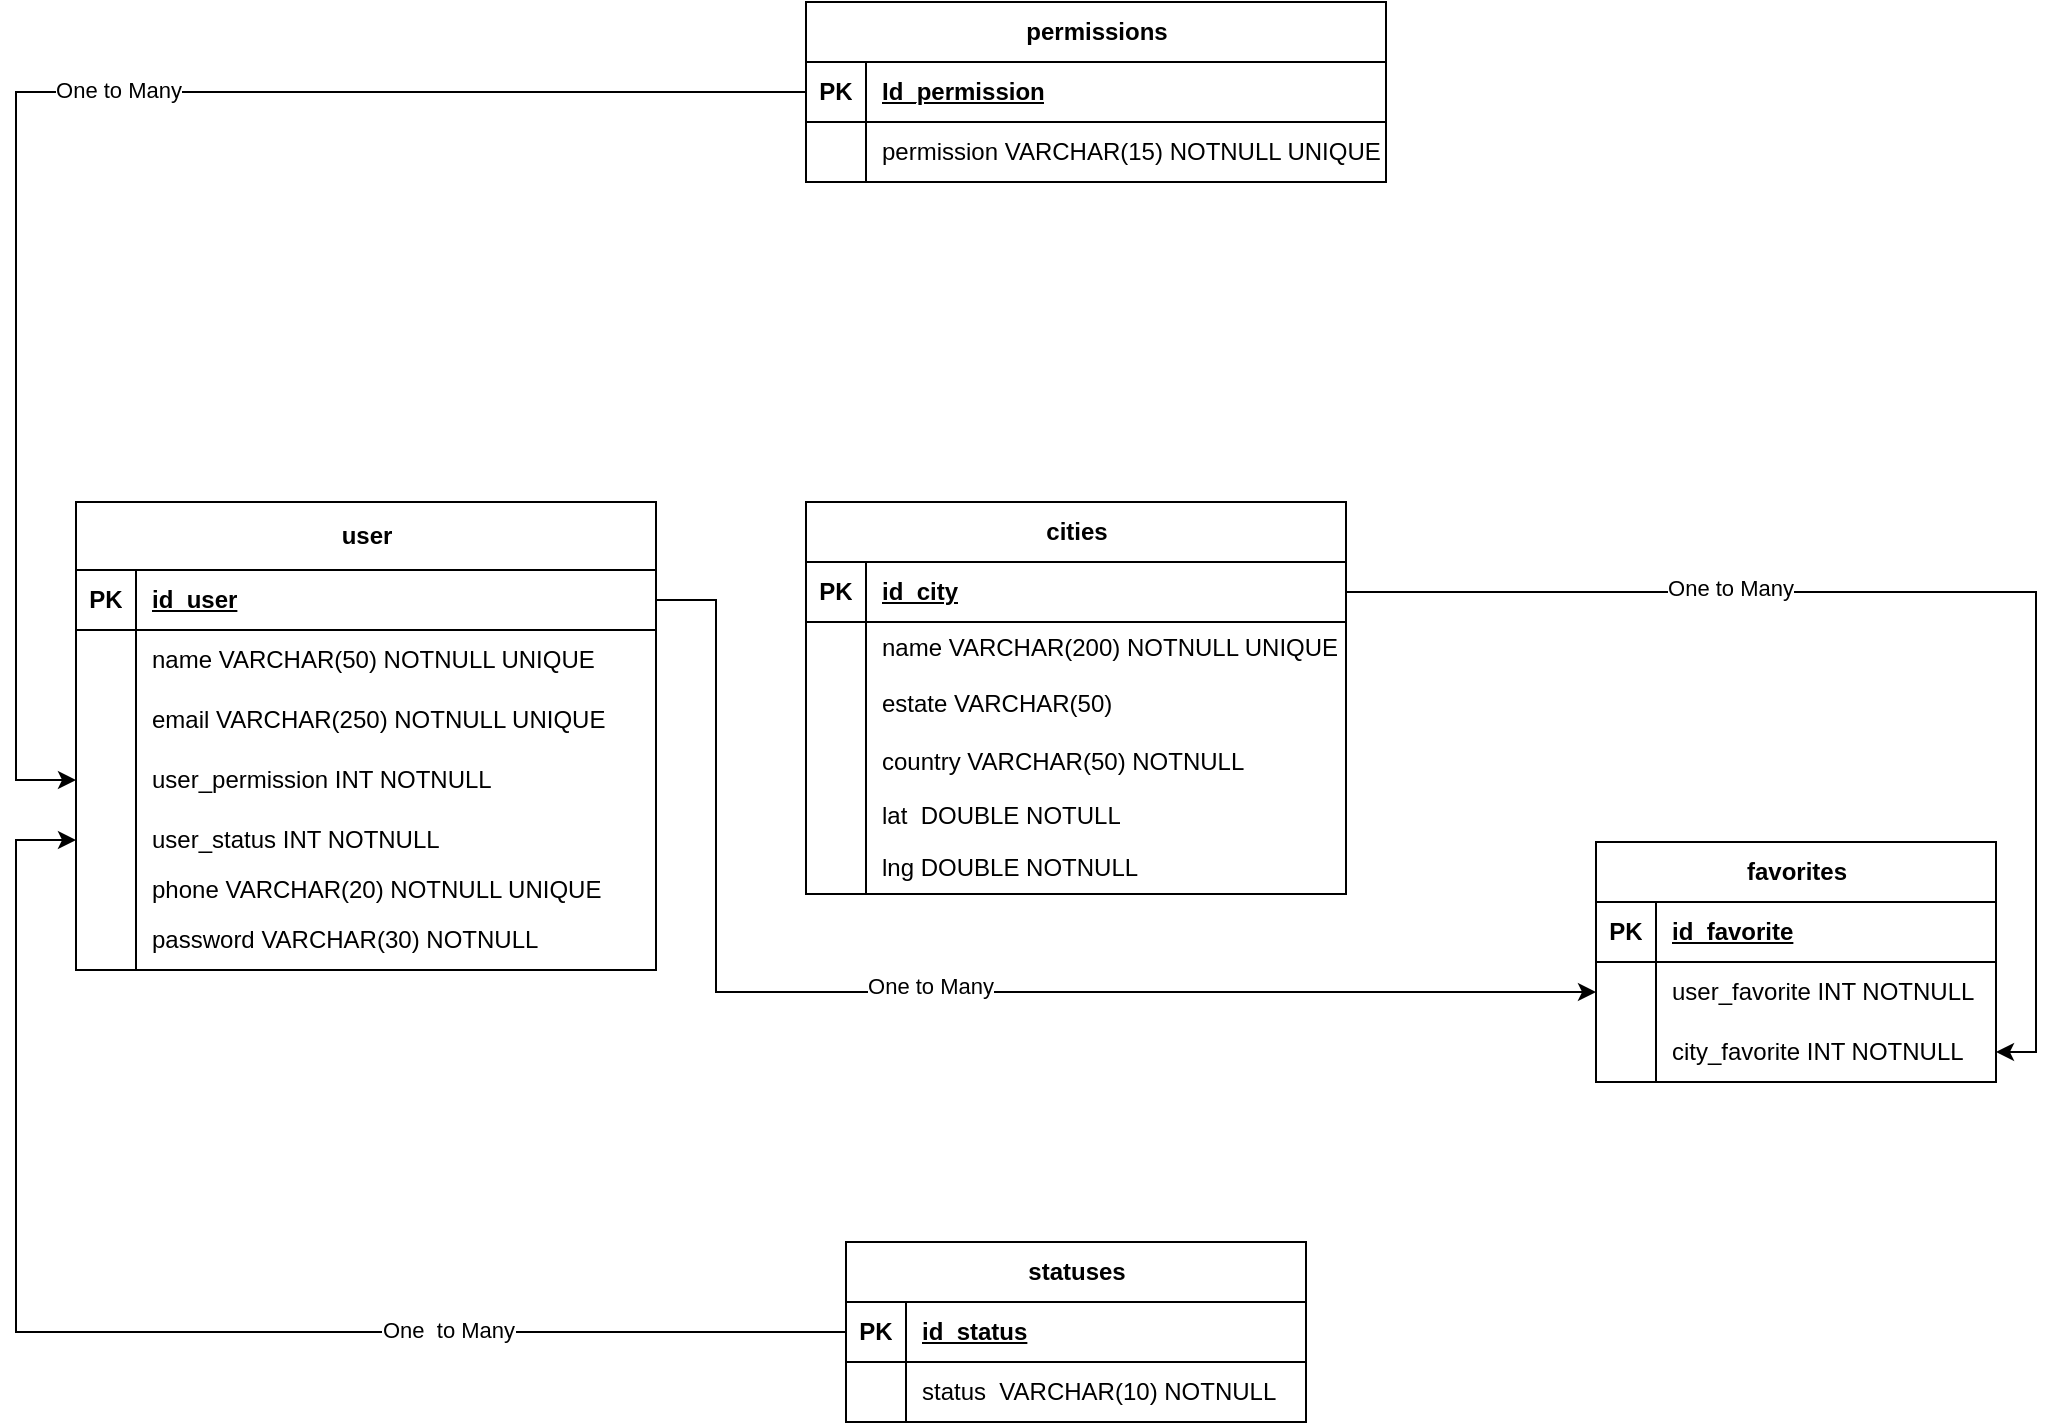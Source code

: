 <mxfile version="22.1.21" type="github">
  <diagram name="Page-1" id="e56a1550-8fbb-45ad-956c-1786394a9013">
    <mxGraphModel dx="2204" dy="1196" grid="1" gridSize="10" guides="1" tooltips="1" connect="1" arrows="1" fold="1" page="1" pageScale="1" pageWidth="1100" pageHeight="850" background="none" math="0" shadow="0">
      <root>
        <mxCell id="0" />
        <mxCell id="1" parent="0" />
        <mxCell id="uGnlfgGiyAtS1VN6-cY4-97" style="edgeStyle=orthogonalEdgeStyle;rounded=0;orthogonalLoop=1;jettySize=auto;html=1;entryX=1;entryY=0.5;entryDx=0;entryDy=0;exitX=1;exitY=0.5;exitDx=0;exitDy=0;" edge="1" parent="1" source="uGnlfgGiyAtS1VN6-cY4-2" target="uGnlfgGiyAtS1VN6-cY4-80">
          <mxGeometry relative="1" as="geometry">
            <Array as="points">
              <mxPoint x="1030" y="385" />
              <mxPoint x="1030" y="615" />
            </Array>
          </mxGeometry>
        </mxCell>
        <mxCell id="uGnlfgGiyAtS1VN6-cY4-98" value="One to Many" style="edgeLabel;html=1;align=center;verticalAlign=middle;resizable=0;points=[];" vertex="1" connectable="0" parent="uGnlfgGiyAtS1VN6-cY4-97">
          <mxGeometry x="-0.352" y="2" relative="1" as="geometry">
            <mxPoint x="-1" as="offset" />
          </mxGeometry>
        </mxCell>
        <mxCell id="uGnlfgGiyAtS1VN6-cY4-1" value="cities" style="shape=table;startSize=30;container=1;collapsible=1;childLayout=tableLayout;fixedRows=1;rowLines=0;fontStyle=1;align=center;resizeLast=1;html=1;" vertex="1" parent="1">
          <mxGeometry x="415" y="340" width="270" height="196" as="geometry" />
        </mxCell>
        <mxCell id="uGnlfgGiyAtS1VN6-cY4-2" value="" style="shape=tableRow;horizontal=0;startSize=0;swimlaneHead=0;swimlaneBody=0;fillColor=none;collapsible=0;dropTarget=0;points=[[0,0.5],[1,0.5]];portConstraint=eastwest;top=0;left=0;right=0;bottom=1;" vertex="1" parent="uGnlfgGiyAtS1VN6-cY4-1">
          <mxGeometry y="30" width="270" height="30" as="geometry" />
        </mxCell>
        <mxCell id="uGnlfgGiyAtS1VN6-cY4-3" value="PK" style="shape=partialRectangle;connectable=0;fillColor=none;top=0;left=0;bottom=0;right=0;fontStyle=1;overflow=hidden;whiteSpace=wrap;html=1;" vertex="1" parent="uGnlfgGiyAtS1VN6-cY4-2">
          <mxGeometry width="30" height="30" as="geometry">
            <mxRectangle width="30" height="30" as="alternateBounds" />
          </mxGeometry>
        </mxCell>
        <mxCell id="uGnlfgGiyAtS1VN6-cY4-4" value="id_city" style="shape=partialRectangle;connectable=0;fillColor=none;top=0;left=0;bottom=0;right=0;align=left;spacingLeft=6;fontStyle=5;overflow=hidden;whiteSpace=wrap;html=1;" vertex="1" parent="uGnlfgGiyAtS1VN6-cY4-2">
          <mxGeometry x="30" width="240" height="30" as="geometry">
            <mxRectangle width="240" height="30" as="alternateBounds" />
          </mxGeometry>
        </mxCell>
        <mxCell id="uGnlfgGiyAtS1VN6-cY4-5" value="" style="shape=tableRow;horizontal=0;startSize=0;swimlaneHead=0;swimlaneBody=0;fillColor=none;collapsible=0;dropTarget=0;points=[[0,0.5],[1,0.5]];portConstraint=eastwest;top=0;left=0;right=0;bottom=0;" vertex="1" parent="uGnlfgGiyAtS1VN6-cY4-1">
          <mxGeometry y="60" width="270" height="26" as="geometry" />
        </mxCell>
        <mxCell id="uGnlfgGiyAtS1VN6-cY4-6" value="" style="shape=partialRectangle;connectable=0;fillColor=none;top=0;left=0;bottom=0;right=0;editable=1;overflow=hidden;whiteSpace=wrap;html=1;" vertex="1" parent="uGnlfgGiyAtS1VN6-cY4-5">
          <mxGeometry width="30" height="26" as="geometry">
            <mxRectangle width="30" height="26" as="alternateBounds" />
          </mxGeometry>
        </mxCell>
        <mxCell id="uGnlfgGiyAtS1VN6-cY4-7" value="name&amp;nbsp;VARCHAR(200) NOTNULL UNIQUE" style="shape=partialRectangle;connectable=0;fillColor=none;top=0;left=0;bottom=0;right=0;align=left;spacingLeft=6;overflow=hidden;whiteSpace=wrap;html=1;" vertex="1" parent="uGnlfgGiyAtS1VN6-cY4-5">
          <mxGeometry x="30" width="240" height="26" as="geometry">
            <mxRectangle width="240" height="26" as="alternateBounds" />
          </mxGeometry>
        </mxCell>
        <mxCell id="uGnlfgGiyAtS1VN6-cY4-8" value="" style="shape=tableRow;horizontal=0;startSize=0;swimlaneHead=0;swimlaneBody=0;fillColor=none;collapsible=0;dropTarget=0;points=[[0,0.5],[1,0.5]];portConstraint=eastwest;top=0;left=0;right=0;bottom=0;" vertex="1" parent="uGnlfgGiyAtS1VN6-cY4-1">
          <mxGeometry y="86" width="270" height="30" as="geometry" />
        </mxCell>
        <mxCell id="uGnlfgGiyAtS1VN6-cY4-9" value="" style="shape=partialRectangle;connectable=0;fillColor=none;top=0;left=0;bottom=0;right=0;editable=1;overflow=hidden;whiteSpace=wrap;html=1;" vertex="1" parent="uGnlfgGiyAtS1VN6-cY4-8">
          <mxGeometry width="30" height="30" as="geometry">
            <mxRectangle width="30" height="30" as="alternateBounds" />
          </mxGeometry>
        </mxCell>
        <mxCell id="uGnlfgGiyAtS1VN6-cY4-10" value="estate VARCHAR(50)&amp;nbsp;" style="shape=partialRectangle;connectable=0;fillColor=none;top=0;left=0;bottom=0;right=0;align=left;spacingLeft=6;overflow=hidden;whiteSpace=wrap;html=1;" vertex="1" parent="uGnlfgGiyAtS1VN6-cY4-8">
          <mxGeometry x="30" width="240" height="30" as="geometry">
            <mxRectangle width="240" height="30" as="alternateBounds" />
          </mxGeometry>
        </mxCell>
        <mxCell id="uGnlfgGiyAtS1VN6-cY4-11" value="" style="shape=tableRow;horizontal=0;startSize=0;swimlaneHead=0;swimlaneBody=0;fillColor=none;collapsible=0;dropTarget=0;points=[[0,0.5],[1,0.5]];portConstraint=eastwest;top=0;left=0;right=0;bottom=0;" vertex="1" parent="uGnlfgGiyAtS1VN6-cY4-1">
          <mxGeometry y="116" width="270" height="28" as="geometry" />
        </mxCell>
        <mxCell id="uGnlfgGiyAtS1VN6-cY4-12" value="" style="shape=partialRectangle;connectable=0;fillColor=none;top=0;left=0;bottom=0;right=0;editable=1;overflow=hidden;whiteSpace=wrap;html=1;" vertex="1" parent="uGnlfgGiyAtS1VN6-cY4-11">
          <mxGeometry width="30" height="28" as="geometry">
            <mxRectangle width="30" height="28" as="alternateBounds" />
          </mxGeometry>
        </mxCell>
        <mxCell id="uGnlfgGiyAtS1VN6-cY4-13" value="country VARCHAR(50) NOTNULL" style="shape=partialRectangle;connectable=0;fillColor=none;top=0;left=0;bottom=0;right=0;align=left;spacingLeft=6;overflow=hidden;whiteSpace=wrap;html=1;" vertex="1" parent="uGnlfgGiyAtS1VN6-cY4-11">
          <mxGeometry x="30" width="240" height="28" as="geometry">
            <mxRectangle width="240" height="28" as="alternateBounds" />
          </mxGeometry>
        </mxCell>
        <mxCell id="uGnlfgGiyAtS1VN6-cY4-18" value="" style="shape=tableRow;horizontal=0;startSize=0;swimlaneHead=0;swimlaneBody=0;fillColor=none;collapsible=0;dropTarget=0;points=[[0,0.5],[1,0.5]];portConstraint=eastwest;top=0;left=0;right=0;bottom=0;" vertex="1" parent="uGnlfgGiyAtS1VN6-cY4-1">
          <mxGeometry y="144" width="270" height="26" as="geometry" />
        </mxCell>
        <mxCell id="uGnlfgGiyAtS1VN6-cY4-19" value="" style="shape=partialRectangle;connectable=0;fillColor=none;top=0;left=0;bottom=0;right=0;editable=1;overflow=hidden;whiteSpace=wrap;html=1;" vertex="1" parent="uGnlfgGiyAtS1VN6-cY4-18">
          <mxGeometry width="30" height="26" as="geometry">
            <mxRectangle width="30" height="26" as="alternateBounds" />
          </mxGeometry>
        </mxCell>
        <mxCell id="uGnlfgGiyAtS1VN6-cY4-20" value="lat&amp;nbsp; DOUBLE NOTULL" style="shape=partialRectangle;connectable=0;fillColor=none;top=0;left=0;bottom=0;right=0;align=left;spacingLeft=6;overflow=hidden;whiteSpace=wrap;html=1;" vertex="1" parent="uGnlfgGiyAtS1VN6-cY4-18">
          <mxGeometry x="30" width="240" height="26" as="geometry">
            <mxRectangle width="240" height="26" as="alternateBounds" />
          </mxGeometry>
        </mxCell>
        <mxCell id="uGnlfgGiyAtS1VN6-cY4-21" value="" style="shape=tableRow;horizontal=0;startSize=0;swimlaneHead=0;swimlaneBody=0;fillColor=none;collapsible=0;dropTarget=0;points=[[0,0.5],[1,0.5]];portConstraint=eastwest;top=0;left=0;right=0;bottom=0;" vertex="1" parent="uGnlfgGiyAtS1VN6-cY4-1">
          <mxGeometry y="170" width="270" height="26" as="geometry" />
        </mxCell>
        <mxCell id="uGnlfgGiyAtS1VN6-cY4-22" value="" style="shape=partialRectangle;connectable=0;fillColor=none;top=0;left=0;bottom=0;right=0;editable=1;overflow=hidden;whiteSpace=wrap;html=1;" vertex="1" parent="uGnlfgGiyAtS1VN6-cY4-21">
          <mxGeometry width="30" height="26" as="geometry">
            <mxRectangle width="30" height="26" as="alternateBounds" />
          </mxGeometry>
        </mxCell>
        <mxCell id="uGnlfgGiyAtS1VN6-cY4-23" value="lng DOUBLE NOTNULL" style="shape=partialRectangle;connectable=0;fillColor=none;top=0;left=0;bottom=0;right=0;align=left;spacingLeft=6;overflow=hidden;whiteSpace=wrap;html=1;" vertex="1" parent="uGnlfgGiyAtS1VN6-cY4-21">
          <mxGeometry x="30" width="240" height="26" as="geometry">
            <mxRectangle width="240" height="26" as="alternateBounds" />
          </mxGeometry>
        </mxCell>
        <mxCell id="uGnlfgGiyAtS1VN6-cY4-25" value="statuses" style="shape=table;startSize=30;container=1;collapsible=1;childLayout=tableLayout;fixedRows=1;rowLines=0;fontStyle=1;align=center;resizeLast=1;html=1;" vertex="1" parent="1">
          <mxGeometry x="435" y="710" width="230" height="90" as="geometry" />
        </mxCell>
        <mxCell id="uGnlfgGiyAtS1VN6-cY4-26" value="" style="shape=tableRow;horizontal=0;startSize=0;swimlaneHead=0;swimlaneBody=0;fillColor=none;collapsible=0;dropTarget=0;points=[[0,0.5],[1,0.5]];portConstraint=eastwest;top=0;left=0;right=0;bottom=1;" vertex="1" parent="uGnlfgGiyAtS1VN6-cY4-25">
          <mxGeometry y="30" width="230" height="30" as="geometry" />
        </mxCell>
        <mxCell id="uGnlfgGiyAtS1VN6-cY4-27" value="PK" style="shape=partialRectangle;connectable=0;fillColor=none;top=0;left=0;bottom=0;right=0;fontStyle=1;overflow=hidden;whiteSpace=wrap;html=1;" vertex="1" parent="uGnlfgGiyAtS1VN6-cY4-26">
          <mxGeometry width="30" height="30" as="geometry">
            <mxRectangle width="30" height="30" as="alternateBounds" />
          </mxGeometry>
        </mxCell>
        <mxCell id="uGnlfgGiyAtS1VN6-cY4-28" value="id_status" style="shape=partialRectangle;connectable=0;fillColor=none;top=0;left=0;bottom=0;right=0;align=left;spacingLeft=6;fontStyle=5;overflow=hidden;whiteSpace=wrap;html=1;" vertex="1" parent="uGnlfgGiyAtS1VN6-cY4-26">
          <mxGeometry x="30" width="200" height="30" as="geometry">
            <mxRectangle width="200" height="30" as="alternateBounds" />
          </mxGeometry>
        </mxCell>
        <mxCell id="uGnlfgGiyAtS1VN6-cY4-29" value="" style="shape=tableRow;horizontal=0;startSize=0;swimlaneHead=0;swimlaneBody=0;fillColor=none;collapsible=0;dropTarget=0;points=[[0,0.5],[1,0.5]];portConstraint=eastwest;top=0;left=0;right=0;bottom=0;" vertex="1" parent="uGnlfgGiyAtS1VN6-cY4-25">
          <mxGeometry y="60" width="230" height="30" as="geometry" />
        </mxCell>
        <mxCell id="uGnlfgGiyAtS1VN6-cY4-30" value="" style="shape=partialRectangle;connectable=0;fillColor=none;top=0;left=0;bottom=0;right=0;editable=1;overflow=hidden;whiteSpace=wrap;html=1;" vertex="1" parent="uGnlfgGiyAtS1VN6-cY4-29">
          <mxGeometry width="30" height="30" as="geometry">
            <mxRectangle width="30" height="30" as="alternateBounds" />
          </mxGeometry>
        </mxCell>
        <mxCell id="uGnlfgGiyAtS1VN6-cY4-31" value="status&amp;nbsp; VARCHAR(10) NOTNULL" style="shape=partialRectangle;connectable=0;fillColor=none;top=0;left=0;bottom=0;right=0;align=left;spacingLeft=6;overflow=hidden;whiteSpace=wrap;html=1;" vertex="1" parent="uGnlfgGiyAtS1VN6-cY4-29">
          <mxGeometry x="30" width="200" height="30" as="geometry">
            <mxRectangle width="200" height="30" as="alternateBounds" />
          </mxGeometry>
        </mxCell>
        <mxCell id="uGnlfgGiyAtS1VN6-cY4-95" style="edgeStyle=orthogonalEdgeStyle;rounded=0;orthogonalLoop=1;jettySize=auto;html=1;entryX=0;entryY=0.5;entryDx=0;entryDy=0;" edge="1" parent="1" source="uGnlfgGiyAtS1VN6-cY4-38" target="uGnlfgGiyAtS1VN6-cY4-61">
          <mxGeometry relative="1" as="geometry">
            <Array as="points">
              <mxPoint x="20" y="135" />
              <mxPoint x="20" y="479" />
            </Array>
          </mxGeometry>
        </mxCell>
        <mxCell id="uGnlfgGiyAtS1VN6-cY4-96" value="One to Many" style="edgeLabel;html=1;align=center;verticalAlign=middle;resizable=0;points=[];" vertex="1" connectable="0" parent="uGnlfgGiyAtS1VN6-cY4-95">
          <mxGeometry x="-0.105" y="-2" relative="1" as="geometry">
            <mxPoint y="1" as="offset" />
          </mxGeometry>
        </mxCell>
        <mxCell id="uGnlfgGiyAtS1VN6-cY4-38" value="permissions" style="shape=table;startSize=30;container=1;collapsible=1;childLayout=tableLayout;fixedRows=1;rowLines=0;fontStyle=1;align=center;resizeLast=1;html=1;" vertex="1" parent="1">
          <mxGeometry x="415" y="90" width="290" height="90" as="geometry" />
        </mxCell>
        <mxCell id="uGnlfgGiyAtS1VN6-cY4-39" value="" style="shape=tableRow;horizontal=0;startSize=0;swimlaneHead=0;swimlaneBody=0;fillColor=none;collapsible=0;dropTarget=0;points=[[0,0.5],[1,0.5]];portConstraint=eastwest;top=0;left=0;right=0;bottom=1;" vertex="1" parent="uGnlfgGiyAtS1VN6-cY4-38">
          <mxGeometry y="30" width="290" height="30" as="geometry" />
        </mxCell>
        <mxCell id="uGnlfgGiyAtS1VN6-cY4-40" value="PK" style="shape=partialRectangle;connectable=0;fillColor=none;top=0;left=0;bottom=0;right=0;fontStyle=1;overflow=hidden;whiteSpace=wrap;html=1;" vertex="1" parent="uGnlfgGiyAtS1VN6-cY4-39">
          <mxGeometry width="30" height="30" as="geometry">
            <mxRectangle width="30" height="30" as="alternateBounds" />
          </mxGeometry>
        </mxCell>
        <mxCell id="uGnlfgGiyAtS1VN6-cY4-41" value="Id_permission" style="shape=partialRectangle;connectable=0;fillColor=none;top=0;left=0;bottom=0;right=0;align=left;spacingLeft=6;fontStyle=5;overflow=hidden;whiteSpace=wrap;html=1;" vertex="1" parent="uGnlfgGiyAtS1VN6-cY4-39">
          <mxGeometry x="30" width="260" height="30" as="geometry">
            <mxRectangle width="260" height="30" as="alternateBounds" />
          </mxGeometry>
        </mxCell>
        <mxCell id="uGnlfgGiyAtS1VN6-cY4-42" value="" style="shape=tableRow;horizontal=0;startSize=0;swimlaneHead=0;swimlaneBody=0;fillColor=none;collapsible=0;dropTarget=0;points=[[0,0.5],[1,0.5]];portConstraint=eastwest;top=0;left=0;right=0;bottom=0;" vertex="1" parent="uGnlfgGiyAtS1VN6-cY4-38">
          <mxGeometry y="60" width="290" height="30" as="geometry" />
        </mxCell>
        <mxCell id="uGnlfgGiyAtS1VN6-cY4-43" value="" style="shape=partialRectangle;connectable=0;fillColor=none;top=0;left=0;bottom=0;right=0;editable=1;overflow=hidden;whiteSpace=wrap;html=1;" vertex="1" parent="uGnlfgGiyAtS1VN6-cY4-42">
          <mxGeometry width="30" height="30" as="geometry">
            <mxRectangle width="30" height="30" as="alternateBounds" />
          </mxGeometry>
        </mxCell>
        <mxCell id="uGnlfgGiyAtS1VN6-cY4-44" value="permission VARCHAR(15) NOTNULL UNIQUE" style="shape=partialRectangle;connectable=0;fillColor=none;top=0;left=0;bottom=0;right=0;align=left;spacingLeft=6;overflow=hidden;whiteSpace=wrap;html=1;" vertex="1" parent="uGnlfgGiyAtS1VN6-cY4-42">
          <mxGeometry x="30" width="260" height="30" as="geometry">
            <mxRectangle width="260" height="30" as="alternateBounds" />
          </mxGeometry>
        </mxCell>
        <mxCell id="uGnlfgGiyAtS1VN6-cY4-51" value="user" style="shape=table;startSize=34;container=1;collapsible=1;childLayout=tableLayout;fixedRows=1;rowLines=0;fontStyle=1;align=center;resizeLast=1;html=1;" vertex="1" parent="1">
          <mxGeometry x="50" y="340" width="290" height="234" as="geometry" />
        </mxCell>
        <mxCell id="uGnlfgGiyAtS1VN6-cY4-52" value="" style="shape=tableRow;horizontal=0;startSize=0;swimlaneHead=0;swimlaneBody=0;fillColor=none;collapsible=0;dropTarget=0;points=[[0,0.5],[1,0.5]];portConstraint=eastwest;top=0;left=0;right=0;bottom=1;" vertex="1" parent="uGnlfgGiyAtS1VN6-cY4-51">
          <mxGeometry y="34" width="290" height="30" as="geometry" />
        </mxCell>
        <mxCell id="uGnlfgGiyAtS1VN6-cY4-53" value="PK" style="shape=partialRectangle;connectable=0;fillColor=none;top=0;left=0;bottom=0;right=0;fontStyle=1;overflow=hidden;whiteSpace=wrap;html=1;" vertex="1" parent="uGnlfgGiyAtS1VN6-cY4-52">
          <mxGeometry width="30" height="30" as="geometry">
            <mxRectangle width="30" height="30" as="alternateBounds" />
          </mxGeometry>
        </mxCell>
        <mxCell id="uGnlfgGiyAtS1VN6-cY4-54" value="id_user" style="shape=partialRectangle;connectable=0;fillColor=none;top=0;left=0;bottom=0;right=0;align=left;spacingLeft=6;fontStyle=5;overflow=hidden;whiteSpace=wrap;html=1;" vertex="1" parent="uGnlfgGiyAtS1VN6-cY4-52">
          <mxGeometry x="30" width="260" height="30" as="geometry">
            <mxRectangle width="260" height="30" as="alternateBounds" />
          </mxGeometry>
        </mxCell>
        <mxCell id="uGnlfgGiyAtS1VN6-cY4-55" value="" style="shape=tableRow;horizontal=0;startSize=0;swimlaneHead=0;swimlaneBody=0;fillColor=none;collapsible=0;dropTarget=0;points=[[0,0.5],[1,0.5]];portConstraint=eastwest;top=0;left=0;right=0;bottom=0;" vertex="1" parent="uGnlfgGiyAtS1VN6-cY4-51">
          <mxGeometry y="64" width="290" height="30" as="geometry" />
        </mxCell>
        <mxCell id="uGnlfgGiyAtS1VN6-cY4-56" value="" style="shape=partialRectangle;connectable=0;fillColor=none;top=0;left=0;bottom=0;right=0;editable=1;overflow=hidden;whiteSpace=wrap;html=1;" vertex="1" parent="uGnlfgGiyAtS1VN6-cY4-55">
          <mxGeometry width="30" height="30" as="geometry">
            <mxRectangle width="30" height="30" as="alternateBounds" />
          </mxGeometry>
        </mxCell>
        <mxCell id="uGnlfgGiyAtS1VN6-cY4-57" value="name VARCHAR(50) NOTNULL UNIQUE" style="shape=partialRectangle;connectable=0;fillColor=none;top=0;left=0;bottom=0;right=0;align=left;spacingLeft=6;overflow=hidden;whiteSpace=wrap;html=1;" vertex="1" parent="uGnlfgGiyAtS1VN6-cY4-55">
          <mxGeometry x="30" width="260" height="30" as="geometry">
            <mxRectangle width="260" height="30" as="alternateBounds" />
          </mxGeometry>
        </mxCell>
        <mxCell id="uGnlfgGiyAtS1VN6-cY4-58" value="" style="shape=tableRow;horizontal=0;startSize=0;swimlaneHead=0;swimlaneBody=0;fillColor=none;collapsible=0;dropTarget=0;points=[[0,0.5],[1,0.5]];portConstraint=eastwest;top=0;left=0;right=0;bottom=0;" vertex="1" parent="uGnlfgGiyAtS1VN6-cY4-51">
          <mxGeometry y="94" width="290" height="30" as="geometry" />
        </mxCell>
        <mxCell id="uGnlfgGiyAtS1VN6-cY4-59" value="" style="shape=partialRectangle;connectable=0;fillColor=none;top=0;left=0;bottom=0;right=0;editable=1;overflow=hidden;whiteSpace=wrap;html=1;" vertex="1" parent="uGnlfgGiyAtS1VN6-cY4-58">
          <mxGeometry width="30" height="30" as="geometry">
            <mxRectangle width="30" height="30" as="alternateBounds" />
          </mxGeometry>
        </mxCell>
        <mxCell id="uGnlfgGiyAtS1VN6-cY4-60" value="email VARCHAR(250) NOTNULL UNIQUE" style="shape=partialRectangle;connectable=0;fillColor=none;top=0;left=0;bottom=0;right=0;align=left;spacingLeft=6;overflow=hidden;whiteSpace=wrap;html=1;" vertex="1" parent="uGnlfgGiyAtS1VN6-cY4-58">
          <mxGeometry x="30" width="260" height="30" as="geometry">
            <mxRectangle width="260" height="30" as="alternateBounds" />
          </mxGeometry>
        </mxCell>
        <mxCell id="uGnlfgGiyAtS1VN6-cY4-61" value="" style="shape=tableRow;horizontal=0;startSize=0;swimlaneHead=0;swimlaneBody=0;fillColor=none;collapsible=0;dropTarget=0;points=[[0,0.5],[1,0.5]];portConstraint=eastwest;top=0;left=0;right=0;bottom=0;" vertex="1" parent="uGnlfgGiyAtS1VN6-cY4-51">
          <mxGeometry y="124" width="290" height="30" as="geometry" />
        </mxCell>
        <mxCell id="uGnlfgGiyAtS1VN6-cY4-62" value="" style="shape=partialRectangle;connectable=0;fillColor=none;top=0;left=0;bottom=0;right=0;editable=1;overflow=hidden;whiteSpace=wrap;html=1;" vertex="1" parent="uGnlfgGiyAtS1VN6-cY4-61">
          <mxGeometry width="30" height="30" as="geometry">
            <mxRectangle width="30" height="30" as="alternateBounds" />
          </mxGeometry>
        </mxCell>
        <mxCell id="uGnlfgGiyAtS1VN6-cY4-63" value="user_permission INT NOTNULL" style="shape=partialRectangle;connectable=0;fillColor=none;top=0;left=0;bottom=0;right=0;align=left;spacingLeft=6;overflow=hidden;whiteSpace=wrap;html=1;" vertex="1" parent="uGnlfgGiyAtS1VN6-cY4-61">
          <mxGeometry x="30" width="260" height="30" as="geometry">
            <mxRectangle width="260" height="30" as="alternateBounds" />
          </mxGeometry>
        </mxCell>
        <mxCell id="uGnlfgGiyAtS1VN6-cY4-64" value="" style="shape=tableRow;horizontal=0;startSize=0;swimlaneHead=0;swimlaneBody=0;fillColor=none;collapsible=0;dropTarget=0;points=[[0,0.5],[1,0.5]];portConstraint=eastwest;top=0;left=0;right=0;bottom=0;" vertex="1" parent="uGnlfgGiyAtS1VN6-cY4-51">
          <mxGeometry y="154" width="290" height="30" as="geometry" />
        </mxCell>
        <mxCell id="uGnlfgGiyAtS1VN6-cY4-65" value="" style="shape=partialRectangle;connectable=0;fillColor=none;top=0;left=0;bottom=0;right=0;editable=1;overflow=hidden;whiteSpace=wrap;html=1;" vertex="1" parent="uGnlfgGiyAtS1VN6-cY4-64">
          <mxGeometry width="30" height="30" as="geometry">
            <mxRectangle width="30" height="30" as="alternateBounds" />
          </mxGeometry>
        </mxCell>
        <mxCell id="uGnlfgGiyAtS1VN6-cY4-66" value="user_status INT NOTNULL" style="shape=partialRectangle;connectable=0;fillColor=none;top=0;left=0;bottom=0;right=0;align=left;spacingLeft=6;overflow=hidden;whiteSpace=wrap;html=1;" vertex="1" parent="uGnlfgGiyAtS1VN6-cY4-64">
          <mxGeometry x="30" width="260" height="30" as="geometry">
            <mxRectangle width="260" height="30" as="alternateBounds" />
          </mxGeometry>
        </mxCell>
        <mxCell id="uGnlfgGiyAtS1VN6-cY4-67" value="" style="shape=tableRow;horizontal=0;startSize=0;swimlaneHead=0;swimlaneBody=0;fillColor=none;collapsible=0;dropTarget=0;points=[[0,0.5],[1,0.5]];portConstraint=eastwest;top=0;left=0;right=0;bottom=0;" vertex="1" parent="uGnlfgGiyAtS1VN6-cY4-51">
          <mxGeometry y="184" width="290" height="20" as="geometry" />
        </mxCell>
        <mxCell id="uGnlfgGiyAtS1VN6-cY4-68" value="" style="shape=partialRectangle;connectable=0;fillColor=none;top=0;left=0;bottom=0;right=0;editable=1;overflow=hidden;whiteSpace=wrap;html=1;" vertex="1" parent="uGnlfgGiyAtS1VN6-cY4-67">
          <mxGeometry width="30" height="20" as="geometry">
            <mxRectangle width="30" height="20" as="alternateBounds" />
          </mxGeometry>
        </mxCell>
        <mxCell id="uGnlfgGiyAtS1VN6-cY4-69" value="phone VARCHAR(20) NOTNULL UNIQUE" style="shape=partialRectangle;connectable=0;fillColor=none;top=0;left=0;bottom=0;right=0;align=left;spacingLeft=6;overflow=hidden;whiteSpace=wrap;html=1;" vertex="1" parent="uGnlfgGiyAtS1VN6-cY4-67">
          <mxGeometry x="30" width="260" height="20" as="geometry">
            <mxRectangle width="260" height="20" as="alternateBounds" />
          </mxGeometry>
        </mxCell>
        <mxCell id="uGnlfgGiyAtS1VN6-cY4-70" value="" style="shape=tableRow;horizontal=0;startSize=0;swimlaneHead=0;swimlaneBody=0;fillColor=none;collapsible=0;dropTarget=0;points=[[0,0.5],[1,0.5]];portConstraint=eastwest;top=0;left=0;right=0;bottom=0;" vertex="1" parent="uGnlfgGiyAtS1VN6-cY4-51">
          <mxGeometry y="204" width="290" height="30" as="geometry" />
        </mxCell>
        <mxCell id="uGnlfgGiyAtS1VN6-cY4-71" value="" style="shape=partialRectangle;connectable=0;fillColor=none;top=0;left=0;bottom=0;right=0;editable=1;overflow=hidden;whiteSpace=wrap;html=1;" vertex="1" parent="uGnlfgGiyAtS1VN6-cY4-70">
          <mxGeometry width="30" height="30" as="geometry">
            <mxRectangle width="30" height="30" as="alternateBounds" />
          </mxGeometry>
        </mxCell>
        <mxCell id="uGnlfgGiyAtS1VN6-cY4-72" value="password VARCHAR(30) NOTNULL" style="shape=partialRectangle;connectable=0;fillColor=none;top=0;left=0;bottom=0;right=0;align=left;spacingLeft=6;overflow=hidden;whiteSpace=wrap;html=1;" vertex="1" parent="uGnlfgGiyAtS1VN6-cY4-70">
          <mxGeometry x="30" width="260" height="30" as="geometry">
            <mxRectangle width="260" height="30" as="alternateBounds" />
          </mxGeometry>
        </mxCell>
        <mxCell id="uGnlfgGiyAtS1VN6-cY4-73" value="favorites" style="shape=table;startSize=30;container=1;collapsible=1;childLayout=tableLayout;fixedRows=1;rowLines=0;fontStyle=1;align=center;resizeLast=1;html=1;" vertex="1" parent="1">
          <mxGeometry x="810" y="510" width="200" height="120" as="geometry" />
        </mxCell>
        <mxCell id="uGnlfgGiyAtS1VN6-cY4-74" value="" style="shape=tableRow;horizontal=0;startSize=0;swimlaneHead=0;swimlaneBody=0;fillColor=none;collapsible=0;dropTarget=0;points=[[0,0.5],[1,0.5]];portConstraint=eastwest;top=0;left=0;right=0;bottom=1;" vertex="1" parent="uGnlfgGiyAtS1VN6-cY4-73">
          <mxGeometry y="30" width="200" height="30" as="geometry" />
        </mxCell>
        <mxCell id="uGnlfgGiyAtS1VN6-cY4-75" value="PK" style="shape=partialRectangle;connectable=0;fillColor=none;top=0;left=0;bottom=0;right=0;fontStyle=1;overflow=hidden;whiteSpace=wrap;html=1;" vertex="1" parent="uGnlfgGiyAtS1VN6-cY4-74">
          <mxGeometry width="30" height="30" as="geometry">
            <mxRectangle width="30" height="30" as="alternateBounds" />
          </mxGeometry>
        </mxCell>
        <mxCell id="uGnlfgGiyAtS1VN6-cY4-76" value="id_favorite" style="shape=partialRectangle;connectable=0;fillColor=none;top=0;left=0;bottom=0;right=0;align=left;spacingLeft=6;fontStyle=5;overflow=hidden;whiteSpace=wrap;html=1;" vertex="1" parent="uGnlfgGiyAtS1VN6-cY4-74">
          <mxGeometry x="30" width="170" height="30" as="geometry">
            <mxRectangle width="170" height="30" as="alternateBounds" />
          </mxGeometry>
        </mxCell>
        <mxCell id="uGnlfgGiyAtS1VN6-cY4-77" value="" style="shape=tableRow;horizontal=0;startSize=0;swimlaneHead=0;swimlaneBody=0;fillColor=none;collapsible=0;dropTarget=0;points=[[0,0.5],[1,0.5]];portConstraint=eastwest;top=0;left=0;right=0;bottom=0;" vertex="1" parent="uGnlfgGiyAtS1VN6-cY4-73">
          <mxGeometry y="60" width="200" height="30" as="geometry" />
        </mxCell>
        <mxCell id="uGnlfgGiyAtS1VN6-cY4-78" value="" style="shape=partialRectangle;connectable=0;fillColor=none;top=0;left=0;bottom=0;right=0;editable=1;overflow=hidden;whiteSpace=wrap;html=1;" vertex="1" parent="uGnlfgGiyAtS1VN6-cY4-77">
          <mxGeometry width="30" height="30" as="geometry">
            <mxRectangle width="30" height="30" as="alternateBounds" />
          </mxGeometry>
        </mxCell>
        <mxCell id="uGnlfgGiyAtS1VN6-cY4-79" value="user_favorite INT NOTNULL" style="shape=partialRectangle;connectable=0;fillColor=none;top=0;left=0;bottom=0;right=0;align=left;spacingLeft=6;overflow=hidden;whiteSpace=wrap;html=1;" vertex="1" parent="uGnlfgGiyAtS1VN6-cY4-77">
          <mxGeometry x="30" width="170" height="30" as="geometry">
            <mxRectangle width="170" height="30" as="alternateBounds" />
          </mxGeometry>
        </mxCell>
        <mxCell id="uGnlfgGiyAtS1VN6-cY4-80" value="" style="shape=tableRow;horizontal=0;startSize=0;swimlaneHead=0;swimlaneBody=0;fillColor=none;collapsible=0;dropTarget=0;points=[[0,0.5],[1,0.5]];portConstraint=eastwest;top=0;left=0;right=0;bottom=0;" vertex="1" parent="uGnlfgGiyAtS1VN6-cY4-73">
          <mxGeometry y="90" width="200" height="30" as="geometry" />
        </mxCell>
        <mxCell id="uGnlfgGiyAtS1VN6-cY4-81" value="" style="shape=partialRectangle;connectable=0;fillColor=none;top=0;left=0;bottom=0;right=0;editable=1;overflow=hidden;whiteSpace=wrap;html=1;" vertex="1" parent="uGnlfgGiyAtS1VN6-cY4-80">
          <mxGeometry width="30" height="30" as="geometry">
            <mxRectangle width="30" height="30" as="alternateBounds" />
          </mxGeometry>
        </mxCell>
        <mxCell id="uGnlfgGiyAtS1VN6-cY4-82" value="city_favorite INT NOTNULL" style="shape=partialRectangle;connectable=0;fillColor=none;top=0;left=0;bottom=0;right=0;align=left;spacingLeft=6;overflow=hidden;whiteSpace=wrap;html=1;" vertex="1" parent="uGnlfgGiyAtS1VN6-cY4-80">
          <mxGeometry x="30" width="170" height="30" as="geometry">
            <mxRectangle width="170" height="30" as="alternateBounds" />
          </mxGeometry>
        </mxCell>
        <mxCell id="uGnlfgGiyAtS1VN6-cY4-89" style="edgeStyle=orthogonalEdgeStyle;rounded=0;orthogonalLoop=1;jettySize=auto;html=1;entryX=0;entryY=0.5;entryDx=0;entryDy=0;exitX=1;exitY=0.5;exitDx=0;exitDy=0;" edge="1" parent="1" source="uGnlfgGiyAtS1VN6-cY4-52" target="uGnlfgGiyAtS1VN6-cY4-77">
          <mxGeometry relative="1" as="geometry">
            <Array as="points">
              <mxPoint x="370" y="389" />
              <mxPoint x="370" y="585" />
            </Array>
          </mxGeometry>
        </mxCell>
        <mxCell id="uGnlfgGiyAtS1VN6-cY4-90" value="One to Many" style="edgeLabel;html=1;align=center;verticalAlign=middle;resizable=0;points=[];" vertex="1" connectable="0" parent="uGnlfgGiyAtS1VN6-cY4-89">
          <mxGeometry x="0.0" y="3" relative="1" as="geometry">
            <mxPoint as="offset" />
          </mxGeometry>
        </mxCell>
        <mxCell id="uGnlfgGiyAtS1VN6-cY4-100" style="edgeStyle=orthogonalEdgeStyle;rounded=0;orthogonalLoop=1;jettySize=auto;html=1;exitX=0;exitY=0.5;exitDx=0;exitDy=0;entryX=0;entryY=0.5;entryDx=0;entryDy=0;" edge="1" parent="1" source="uGnlfgGiyAtS1VN6-cY4-26" target="uGnlfgGiyAtS1VN6-cY4-64">
          <mxGeometry relative="1" as="geometry">
            <mxPoint x="40" y="520" as="targetPoint" />
            <Array as="points">
              <mxPoint x="20" y="755" />
              <mxPoint x="20" y="509" />
            </Array>
          </mxGeometry>
        </mxCell>
        <mxCell id="uGnlfgGiyAtS1VN6-cY4-101" value="One&amp;nbsp; to Many" style="edgeLabel;html=1;align=center;verticalAlign=middle;resizable=0;points=[];" vertex="1" connectable="0" parent="uGnlfgGiyAtS1VN6-cY4-100">
          <mxGeometry x="-0.423" y="-1" relative="1" as="geometry">
            <mxPoint as="offset" />
          </mxGeometry>
        </mxCell>
      </root>
    </mxGraphModel>
  </diagram>
</mxfile>
